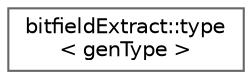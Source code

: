 digraph "Graphical Class Hierarchy"
{
 // LATEX_PDF_SIZE
  bgcolor="transparent";
  edge [fontname=Helvetica,fontsize=10,labelfontname=Helvetica,labelfontsize=10];
  node [fontname=Helvetica,fontsize=10,shape=box,height=0.2,width=0.4];
  rankdir="LR";
  Node0 [id="Node000000",label="bitfieldExtract::type\l\< genType \>",height=0.2,width=0.4,color="grey40", fillcolor="white", style="filled",URL="$structbitfield_extract_1_1type.html",tooltip=" "];
}
